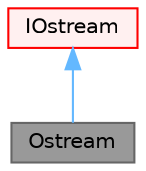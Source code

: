 digraph "Ostream"
{
 // LATEX_PDF_SIZE
  bgcolor="transparent";
  edge [fontname=Helvetica,fontsize=10,labelfontname=Helvetica,labelfontsize=10];
  node [fontname=Helvetica,fontsize=10,shape=box,height=0.2,width=0.4];
  Node1 [id="Node000001",label="Ostream",height=0.2,width=0.4,color="gray40", fillcolor="grey60", style="filled", fontcolor="black",tooltip="An Ostream is an abstract base class for all output systems (streams, files, token lists,..."];
  Node2 -> Node1 [id="edge1_Node000001_Node000002",dir="back",color="steelblue1",style="solid",tooltip=" "];
  Node2 [id="Node000002",label="IOstream",height=0.2,width=0.4,color="red", fillcolor="#FFF0F0", style="filled",URL="$classFoam_1_1IOstream.html",tooltip="An IOstream is an abstract base class for all input/output systems; be they streams,..."];
}
